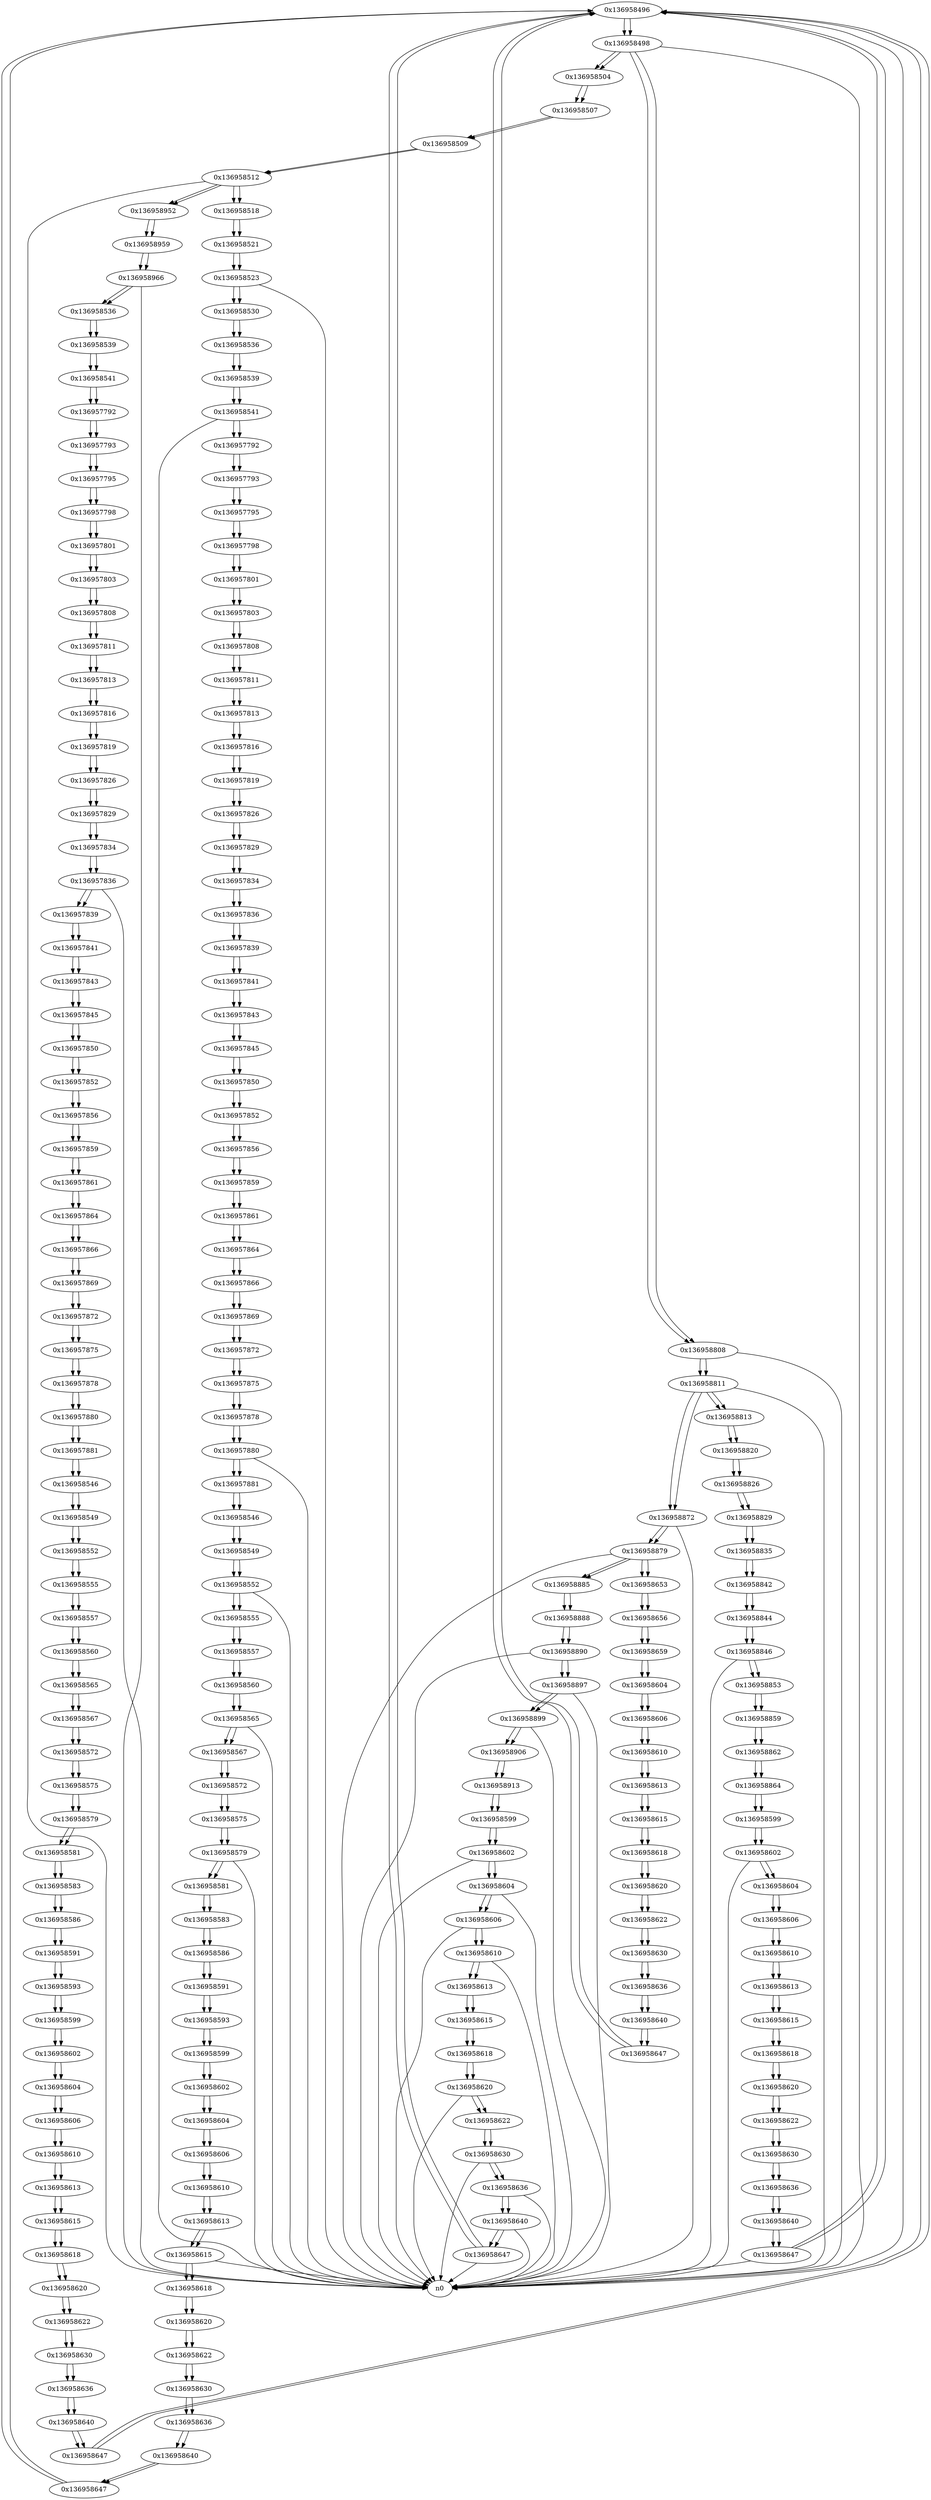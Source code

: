 digraph G{
/* nodes */
  n1 [label="0x136958496"]
  n2 [label="0x136958498"]
  n3 [label="0x136958504"]
  n4 [label="0x136958507"]
  n5 [label="0x136958509"]
  n6 [label="0x136958512"]
  n7 [label="0x136958518"]
  n8 [label="0x136958521"]
  n9 [label="0x136958523"]
  n10 [label="0x136958530"]
  n11 [label="0x136958536"]
  n12 [label="0x136958539"]
  n13 [label="0x136958541"]
  n14 [label="0x136957792"]
  n15 [label="0x136957793"]
  n16 [label="0x136957795"]
  n17 [label="0x136957798"]
  n18 [label="0x136957801"]
  n19 [label="0x136957803"]
  n20 [label="0x136957808"]
  n21 [label="0x136957811"]
  n22 [label="0x136957813"]
  n23 [label="0x136957816"]
  n24 [label="0x136957819"]
  n25 [label="0x136957826"]
  n26 [label="0x136957829"]
  n27 [label="0x136957834"]
  n28 [label="0x136957836"]
  n29 [label="0x136957839"]
  n30 [label="0x136957841"]
  n31 [label="0x136957843"]
  n32 [label="0x136957845"]
  n33 [label="0x136957850"]
  n34 [label="0x136957852"]
  n35 [label="0x136957856"]
  n36 [label="0x136957859"]
  n37 [label="0x136957861"]
  n38 [label="0x136957864"]
  n39 [label="0x136957866"]
  n40 [label="0x136957869"]
  n41 [label="0x136957872"]
  n42 [label="0x136957875"]
  n43 [label="0x136957878"]
  n44 [label="0x136957880"]
  n45 [label="0x136957881"]
  n46 [label="0x136958546"]
  n47 [label="0x136958549"]
  n48 [label="0x136958552"]
  n49 [label="0x136958555"]
  n50 [label="0x136958557"]
  n51 [label="0x136958560"]
  n52 [label="0x136958565"]
  n53 [label="0x136958567"]
  n54 [label="0x136958572"]
  n55 [label="0x136958575"]
  n56 [label="0x136958579"]
  n57 [label="0x136958581"]
  n58 [label="0x136958583"]
  n59 [label="0x136958586"]
  n60 [label="0x136958591"]
  n61 [label="0x136958593"]
  n62 [label="0x136958599"]
  n63 [label="0x136958602"]
  n64 [label="0x136958604"]
  n65 [label="0x136958606"]
  n66 [label="0x136958610"]
  n67 [label="0x136958613"]
  n68 [label="0x136958615"]
  n69 [label="0x136958618"]
  n70 [label="0x136958620"]
  n71 [label="0x136958622"]
  n72 [label="0x136958630"]
  n73 [label="0x136958636"]
  n74 [label="0x136958640"]
  n75 [label="0x136958647"]
  n76 [label="0x136958808"]
  n77 [label="0x136958811"]
  n78 [label="0x136958872"]
  n79 [label="0x136958879"]
  n80 [label="0x136958885"]
  n81 [label="0x136958888"]
  n82 [label="0x136958890"]
  n83 [label="0x136958897"]
  n84 [label="0x136958899"]
  n85 [label="0x136958906"]
  n86 [label="0x136958913"]
  n87 [label="0x136958599"]
  n88 [label="0x136958602"]
  n89 [label="0x136958604"]
  n90 [label="0x136958606"]
  n91 [label="0x136958610"]
  n92 [label="0x136958613"]
  n93 [label="0x136958615"]
  n94 [label="0x136958618"]
  n95 [label="0x136958620"]
  n96 [label="0x136958622"]
  n97 [label="0x136958630"]
  n98 [label="0x136958636"]
  n99 [label="0x136958640"]
  n100 [label="0x136958647"]
  n101 [label="0x136958813"]
  n102 [label="0x136958820"]
  n103 [label="0x136958826"]
  n104 [label="0x136958829"]
  n105 [label="0x136958835"]
  n106 [label="0x136958842"]
  n107 [label="0x136958844"]
  n108 [label="0x136958846"]
  n109 [label="0x136958853"]
  n110 [label="0x136958859"]
  n111 [label="0x136958862"]
  n112 [label="0x136958864"]
  n113 [label="0x136958599"]
  n114 [label="0x136958602"]
  n115 [label="0x136958604"]
  n116 [label="0x136958606"]
  n117 [label="0x136958610"]
  n118 [label="0x136958613"]
  n119 [label="0x136958615"]
  n120 [label="0x136958618"]
  n121 [label="0x136958620"]
  n122 [label="0x136958622"]
  n123 [label="0x136958630"]
  n124 [label="0x136958636"]
  n125 [label="0x136958640"]
  n126 [label="0x136958647"]
  n127 [label="0x136958952"]
  n128 [label="0x136958959"]
  n129 [label="0x136958966"]
  n130 [label="0x136958536"]
  n131 [label="0x136958539"]
  n132 [label="0x136958541"]
  n133 [label="0x136957792"]
  n134 [label="0x136957793"]
  n135 [label="0x136957795"]
  n136 [label="0x136957798"]
  n137 [label="0x136957801"]
  n138 [label="0x136957803"]
  n139 [label="0x136957808"]
  n140 [label="0x136957811"]
  n141 [label="0x136957813"]
  n142 [label="0x136957816"]
  n143 [label="0x136957819"]
  n144 [label="0x136957826"]
  n145 [label="0x136957829"]
  n146 [label="0x136957834"]
  n147 [label="0x136957836"]
  n148 [label="0x136957839"]
  n149 [label="0x136957841"]
  n150 [label="0x136957843"]
  n151 [label="0x136957845"]
  n152 [label="0x136957850"]
  n153 [label="0x136957852"]
  n154 [label="0x136957856"]
  n155 [label="0x136957859"]
  n156 [label="0x136957861"]
  n157 [label="0x136957864"]
  n158 [label="0x136957866"]
  n159 [label="0x136957869"]
  n160 [label="0x136957872"]
  n161 [label="0x136957875"]
  n162 [label="0x136957878"]
  n163 [label="0x136957880"]
  n164 [label="0x136957881"]
  n165 [label="0x136958546"]
  n166 [label="0x136958549"]
  n167 [label="0x136958552"]
  n168 [label="0x136958555"]
  n169 [label="0x136958557"]
  n170 [label="0x136958560"]
  n171 [label="0x136958565"]
  n172 [label="0x136958567"]
  n173 [label="0x136958572"]
  n174 [label="0x136958575"]
  n175 [label="0x136958579"]
  n176 [label="0x136958581"]
  n177 [label="0x136958583"]
  n178 [label="0x136958586"]
  n179 [label="0x136958591"]
  n180 [label="0x136958593"]
  n181 [label="0x136958599"]
  n182 [label="0x136958602"]
  n183 [label="0x136958604"]
  n184 [label="0x136958606"]
  n185 [label="0x136958610"]
  n186 [label="0x136958613"]
  n187 [label="0x136958615"]
  n188 [label="0x136958618"]
  n189 [label="0x136958620"]
  n190 [label="0x136958622"]
  n191 [label="0x136958630"]
  n192 [label="0x136958636"]
  n193 [label="0x136958640"]
  n194 [label="0x136958647"]
  n195 [label="0x136958653"]
  n196 [label="0x136958656"]
  n197 [label="0x136958659"]
  n198 [label="0x136958604"]
  n199 [label="0x136958606"]
  n200 [label="0x136958610"]
  n201 [label="0x136958613"]
  n202 [label="0x136958615"]
  n203 [label="0x136958618"]
  n204 [label="0x136958620"]
  n205 [label="0x136958622"]
  n206 [label="0x136958630"]
  n207 [label="0x136958636"]
  n208 [label="0x136958640"]
  n209 [label="0x136958647"]
/* edges */
n1 -> n2;
n209 -> n1;
n194 -> n1;
n126 -> n1;
n100 -> n1;
n75 -> n1;
n0 -> n1;
n2 -> n76;
n2 -> n3;
n2 -> n0;
n1 -> n2;
n3 -> n4;
n2 -> n3;
n4 -> n5;
n3 -> n4;
n5 -> n6;
n4 -> n5;
n6 -> n7;
n6 -> n127;
n6 -> n0;
n5 -> n6;
n7 -> n8;
n6 -> n7;
n8 -> n9;
n7 -> n8;
n9 -> n10;
n9 -> n0;
n8 -> n9;
n10 -> n11;
n9 -> n10;
n11 -> n12;
n10 -> n11;
n12 -> n13;
n11 -> n12;
n13 -> n14;
n13 -> n0;
n12 -> n13;
n14 -> n15;
n13 -> n14;
n15 -> n16;
n14 -> n15;
n16 -> n17;
n15 -> n16;
n17 -> n18;
n16 -> n17;
n18 -> n19;
n17 -> n18;
n19 -> n20;
n18 -> n19;
n20 -> n21;
n19 -> n20;
n21 -> n22;
n20 -> n21;
n22 -> n23;
n21 -> n22;
n23 -> n24;
n22 -> n23;
n24 -> n25;
n23 -> n24;
n25 -> n26;
n24 -> n25;
n26 -> n27;
n25 -> n26;
n27 -> n28;
n26 -> n27;
n28 -> n29;
n27 -> n28;
n29 -> n30;
n28 -> n29;
n30 -> n31;
n29 -> n30;
n31 -> n32;
n30 -> n31;
n32 -> n33;
n31 -> n32;
n33 -> n34;
n32 -> n33;
n34 -> n35;
n33 -> n34;
n35 -> n36;
n34 -> n35;
n36 -> n37;
n35 -> n36;
n37 -> n38;
n36 -> n37;
n38 -> n39;
n37 -> n38;
n39 -> n40;
n38 -> n39;
n40 -> n41;
n39 -> n40;
n41 -> n42;
n40 -> n41;
n42 -> n43;
n41 -> n42;
n43 -> n44;
n42 -> n43;
n44 -> n45;
n44 -> n0;
n43 -> n44;
n45 -> n46;
n44 -> n45;
n46 -> n47;
n45 -> n46;
n47 -> n48;
n46 -> n47;
n48 -> n49;
n48 -> n0;
n47 -> n48;
n49 -> n50;
n48 -> n49;
n50 -> n51;
n49 -> n50;
n51 -> n52;
n50 -> n51;
n52 -> n53;
n52 -> n0;
n51 -> n52;
n53 -> n54;
n52 -> n53;
n54 -> n55;
n53 -> n54;
n55 -> n56;
n54 -> n55;
n56 -> n57;
n56 -> n0;
n55 -> n56;
n57 -> n58;
n56 -> n57;
n58 -> n59;
n57 -> n58;
n59 -> n60;
n58 -> n59;
n60 -> n61;
n59 -> n60;
n61 -> n62;
n60 -> n61;
n62 -> n63;
n61 -> n62;
n63 -> n64;
n62 -> n63;
n64 -> n65;
n63 -> n64;
n65 -> n66;
n64 -> n65;
n66 -> n67;
n65 -> n66;
n67 -> n68;
n66 -> n67;
n68 -> n69;
n68 -> n0;
n67 -> n68;
n69 -> n70;
n68 -> n69;
n70 -> n71;
n69 -> n70;
n71 -> n72;
n70 -> n71;
n72 -> n73;
n71 -> n72;
n73 -> n74;
n72 -> n73;
n74 -> n75;
n73 -> n74;
n75 -> n1;
n74 -> n75;
n76 -> n77;
n76 -> n0;
n2 -> n76;
n77 -> n78;
n77 -> n101;
n77 -> n0;
n76 -> n77;
n78 -> n79;
n78 -> n0;
n77 -> n78;
n79 -> n80;
n79 -> n195;
n79 -> n0;
n78 -> n79;
n80 -> n81;
n79 -> n80;
n81 -> n82;
n80 -> n81;
n82 -> n83;
n82 -> n0;
n81 -> n82;
n83 -> n84;
n83 -> n0;
n82 -> n83;
n84 -> n85;
n84 -> n0;
n83 -> n84;
n85 -> n86;
n84 -> n85;
n86 -> n87;
n85 -> n86;
n87 -> n88;
n86 -> n87;
n88 -> n89;
n88 -> n0;
n87 -> n88;
n89 -> n90;
n89 -> n0;
n88 -> n89;
n90 -> n91;
n90 -> n0;
n89 -> n90;
n91 -> n92;
n91 -> n0;
n90 -> n91;
n92 -> n93;
n91 -> n92;
n93 -> n94;
n92 -> n93;
n94 -> n95;
n93 -> n94;
n95 -> n96;
n95 -> n0;
n94 -> n95;
n96 -> n97;
n95 -> n96;
n97 -> n98;
n97 -> n0;
n96 -> n97;
n98 -> n99;
n98 -> n0;
n97 -> n98;
n99 -> n100;
n99 -> n0;
n98 -> n99;
n100 -> n1;
n100 -> n0;
n99 -> n100;
n101 -> n102;
n77 -> n101;
n102 -> n103;
n101 -> n102;
n103 -> n104;
n102 -> n103;
n104 -> n105;
n103 -> n104;
n105 -> n106;
n104 -> n105;
n106 -> n107;
n105 -> n106;
n107 -> n108;
n106 -> n107;
n108 -> n109;
n108 -> n0;
n107 -> n108;
n109 -> n110;
n108 -> n109;
n110 -> n111;
n109 -> n110;
n111 -> n112;
n110 -> n111;
n112 -> n113;
n111 -> n112;
n113 -> n114;
n112 -> n113;
n114 -> n115;
n114 -> n0;
n113 -> n114;
n115 -> n116;
n114 -> n115;
n116 -> n117;
n115 -> n116;
n117 -> n118;
n116 -> n117;
n118 -> n119;
n117 -> n118;
n119 -> n120;
n118 -> n119;
n120 -> n121;
n119 -> n120;
n121 -> n122;
n120 -> n121;
n122 -> n123;
n121 -> n122;
n123 -> n124;
n122 -> n123;
n124 -> n125;
n123 -> n124;
n125 -> n126;
n124 -> n125;
n126 -> n1;
n126 -> n0;
n125 -> n126;
n127 -> n128;
n6 -> n127;
n128 -> n129;
n127 -> n128;
n129 -> n130;
n129 -> n0;
n128 -> n129;
n130 -> n131;
n129 -> n130;
n131 -> n132;
n130 -> n131;
n132 -> n133;
n131 -> n132;
n133 -> n134;
n132 -> n133;
n134 -> n135;
n133 -> n134;
n135 -> n136;
n134 -> n135;
n136 -> n137;
n135 -> n136;
n137 -> n138;
n136 -> n137;
n138 -> n139;
n137 -> n138;
n139 -> n140;
n138 -> n139;
n140 -> n141;
n139 -> n140;
n141 -> n142;
n140 -> n141;
n142 -> n143;
n141 -> n142;
n143 -> n144;
n142 -> n143;
n144 -> n145;
n143 -> n144;
n145 -> n146;
n144 -> n145;
n146 -> n147;
n145 -> n146;
n147 -> n148;
n147 -> n0;
n146 -> n147;
n148 -> n149;
n147 -> n148;
n149 -> n150;
n148 -> n149;
n150 -> n151;
n149 -> n150;
n151 -> n152;
n150 -> n151;
n152 -> n153;
n151 -> n152;
n153 -> n154;
n152 -> n153;
n154 -> n155;
n153 -> n154;
n155 -> n156;
n154 -> n155;
n156 -> n157;
n155 -> n156;
n157 -> n158;
n156 -> n157;
n158 -> n159;
n157 -> n158;
n159 -> n160;
n158 -> n159;
n160 -> n161;
n159 -> n160;
n161 -> n162;
n160 -> n161;
n162 -> n163;
n161 -> n162;
n163 -> n164;
n162 -> n163;
n164 -> n165;
n163 -> n164;
n165 -> n166;
n164 -> n165;
n166 -> n167;
n165 -> n166;
n167 -> n168;
n166 -> n167;
n168 -> n169;
n167 -> n168;
n169 -> n170;
n168 -> n169;
n170 -> n171;
n169 -> n170;
n171 -> n172;
n170 -> n171;
n172 -> n173;
n171 -> n172;
n173 -> n174;
n172 -> n173;
n174 -> n175;
n173 -> n174;
n175 -> n176;
n174 -> n175;
n176 -> n177;
n175 -> n176;
n177 -> n178;
n176 -> n177;
n178 -> n179;
n177 -> n178;
n179 -> n180;
n178 -> n179;
n180 -> n181;
n179 -> n180;
n181 -> n182;
n180 -> n181;
n182 -> n183;
n181 -> n182;
n183 -> n184;
n182 -> n183;
n184 -> n185;
n183 -> n184;
n185 -> n186;
n184 -> n185;
n186 -> n187;
n185 -> n186;
n187 -> n188;
n186 -> n187;
n188 -> n189;
n187 -> n188;
n189 -> n190;
n188 -> n189;
n190 -> n191;
n189 -> n190;
n191 -> n192;
n190 -> n191;
n192 -> n193;
n191 -> n192;
n193 -> n194;
n192 -> n193;
n194 -> n1;
n193 -> n194;
n195 -> n196;
n79 -> n195;
n196 -> n197;
n195 -> n196;
n197 -> n198;
n196 -> n197;
n198 -> n199;
n197 -> n198;
n199 -> n200;
n198 -> n199;
n200 -> n201;
n199 -> n200;
n201 -> n202;
n200 -> n201;
n202 -> n203;
n201 -> n202;
n203 -> n204;
n202 -> n203;
n204 -> n205;
n203 -> n204;
n205 -> n206;
n204 -> n205;
n206 -> n207;
n205 -> n206;
n207 -> n208;
n206 -> n207;
n208 -> n209;
n207 -> n208;
n209 -> n1;
n208 -> n209;
}
